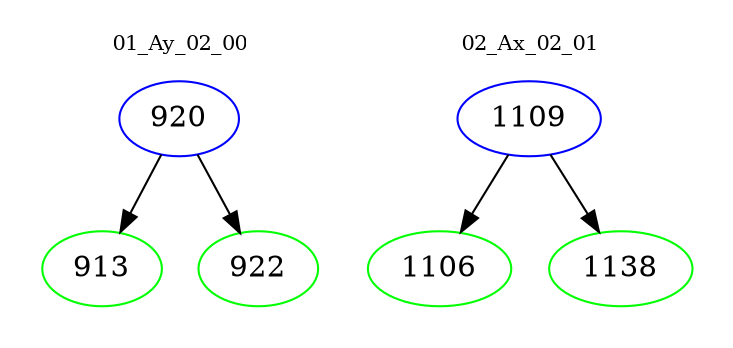digraph{
subgraph cluster_0 {
color = white
label = "01_Ay_02_00";
fontsize=10;
T0_920 [label="920", color="blue"]
T0_920 -> T0_913 [color="black"]
T0_913 [label="913", color="green"]
T0_920 -> T0_922 [color="black"]
T0_922 [label="922", color="green"]
}
subgraph cluster_1 {
color = white
label = "02_Ax_02_01";
fontsize=10;
T1_1109 [label="1109", color="blue"]
T1_1109 -> T1_1106 [color="black"]
T1_1106 [label="1106", color="green"]
T1_1109 -> T1_1138 [color="black"]
T1_1138 [label="1138", color="green"]
}
}
